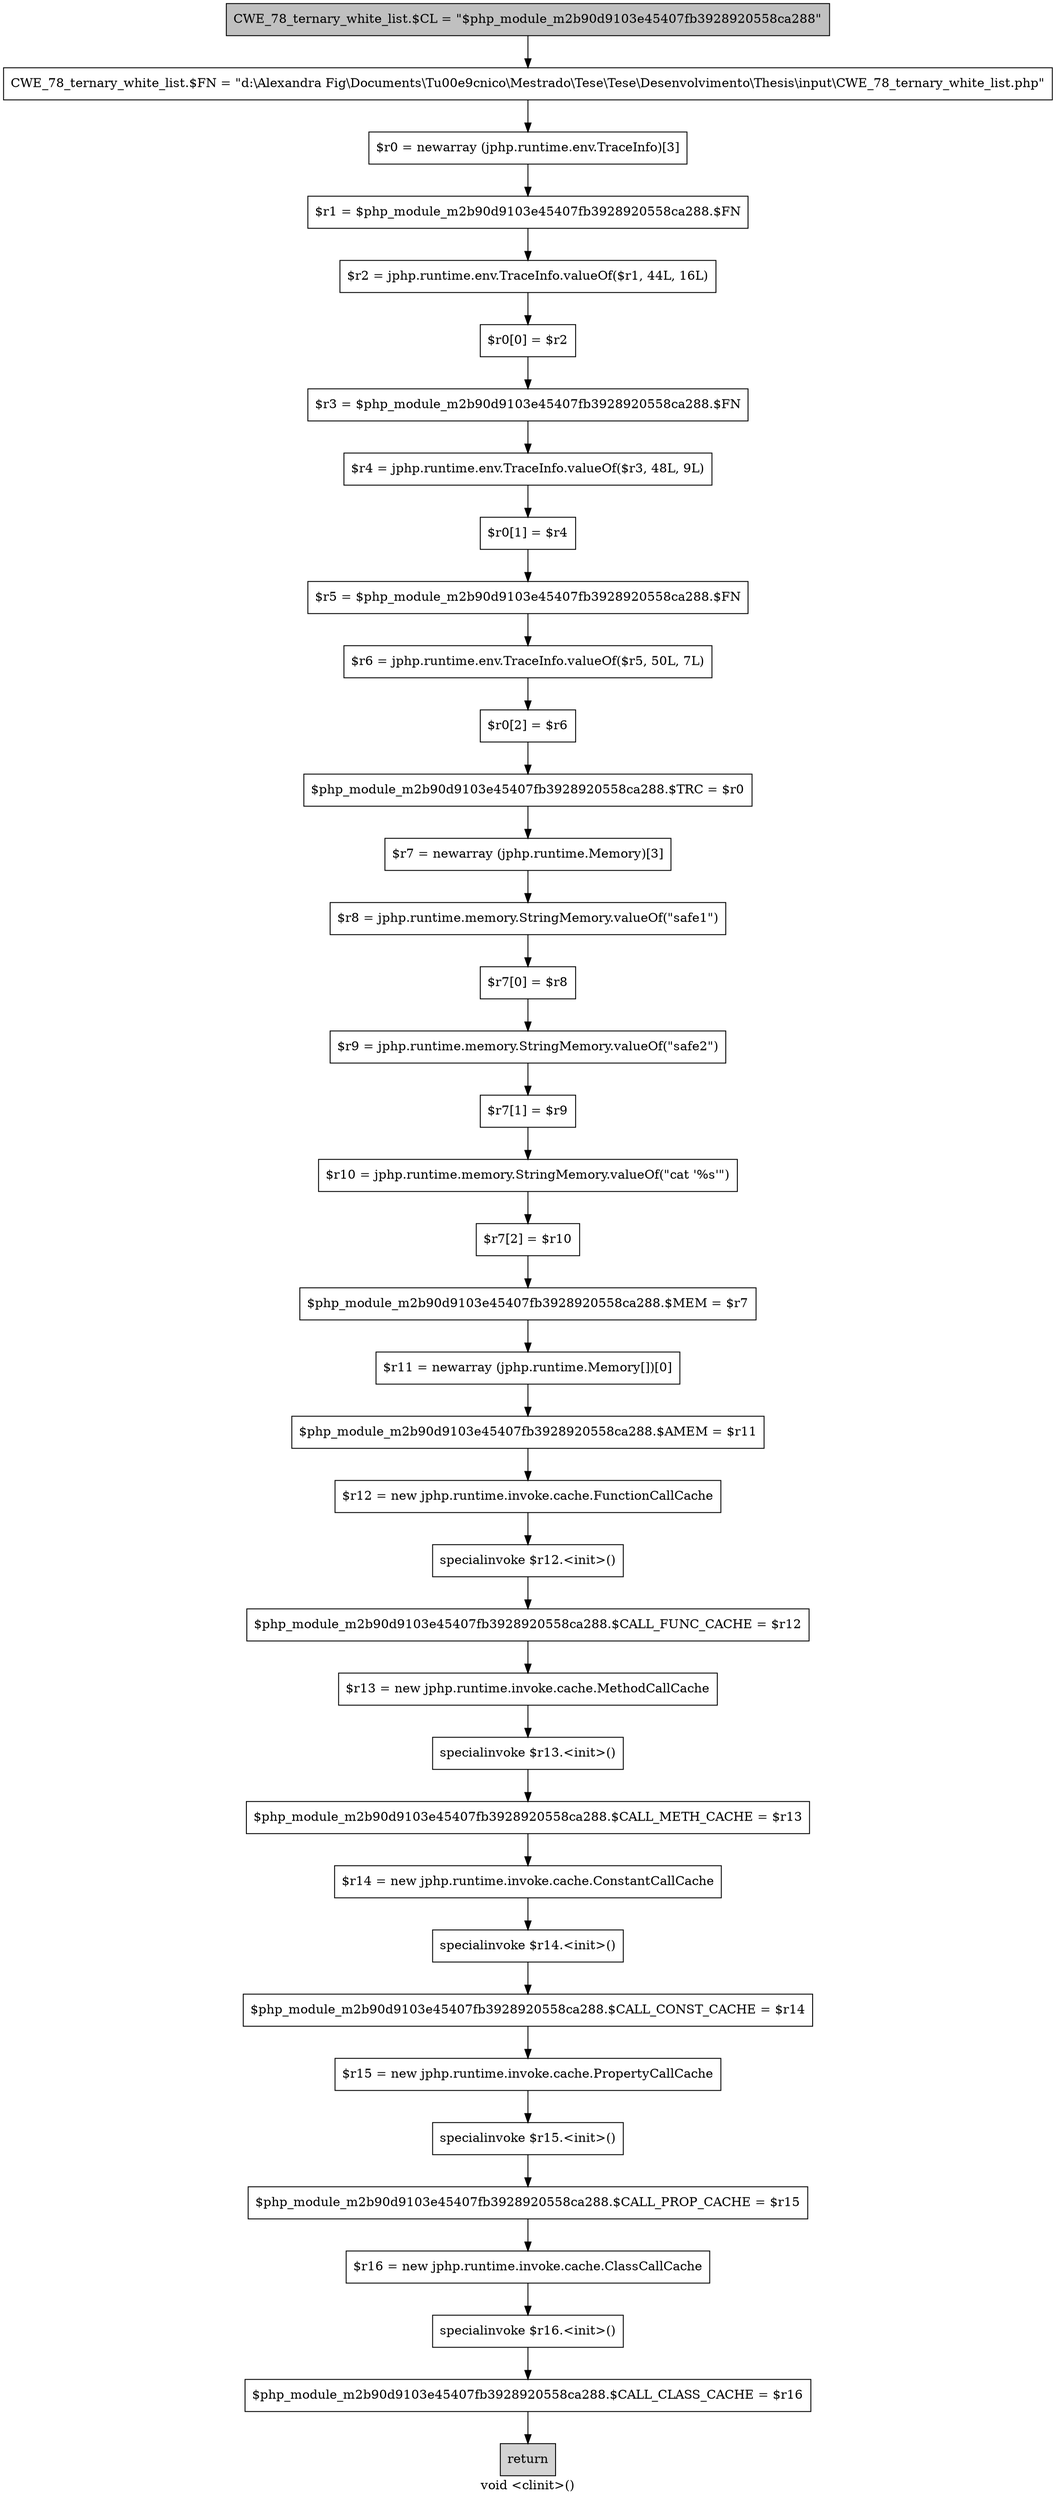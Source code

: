 digraph "void <clinit>()" {
    label="void <clinit>()";
    node [shape=box];
    "0" [style=filled,fillcolor=gray,label="CWE_78_ternary_white_list.$CL = \"$php_module_m2b90d9103e45407fb3928920558ca288\"",];
    "1" [label="CWE_78_ternary_white_list.$FN = \"d:\\Alexandra Fig\\Documents\\T\u00e9cnico\\Mestrado\\Tese\\Tese\\Desenvolvimento\\Thesis\\input\\CWE_78_ternary_white_list.php\"",];
    "0"->"1";
    "2" [label="$r0 = newarray (jphp.runtime.env.TraceInfo)[3]",];
    "1"->"2";
    "3" [label="$r1 = $php_module_m2b90d9103e45407fb3928920558ca288.$FN",];
    "2"->"3";
    "4" [label="$r2 = jphp.runtime.env.TraceInfo.valueOf($r1, 44L, 16L)",];
    "3"->"4";
    "5" [label="$r0[0] = $r2",];
    "4"->"5";
    "6" [label="$r3 = $php_module_m2b90d9103e45407fb3928920558ca288.$FN",];
    "5"->"6";
    "7" [label="$r4 = jphp.runtime.env.TraceInfo.valueOf($r3, 48L, 9L)",];
    "6"->"7";
    "8" [label="$r0[1] = $r4",];
    "7"->"8";
    "9" [label="$r5 = $php_module_m2b90d9103e45407fb3928920558ca288.$FN",];
    "8"->"9";
    "10" [label="$r6 = jphp.runtime.env.TraceInfo.valueOf($r5, 50L, 7L)",];
    "9"->"10";
    "11" [label="$r0[2] = $r6",];
    "10"->"11";
    "12" [label="$php_module_m2b90d9103e45407fb3928920558ca288.$TRC = $r0",];
    "11"->"12";
    "13" [label="$r7 = newarray (jphp.runtime.Memory)[3]",];
    "12"->"13";
    "14" [label="$r8 = jphp.runtime.memory.StringMemory.valueOf(\"safe1\")",];
    "13"->"14";
    "15" [label="$r7[0] = $r8",];
    "14"->"15";
    "16" [label="$r9 = jphp.runtime.memory.StringMemory.valueOf(\"safe2\")",];
    "15"->"16";
    "17" [label="$r7[1] = $r9",];
    "16"->"17";
    "18" [label="$r10 = jphp.runtime.memory.StringMemory.valueOf(\"cat \'%s\'\")",];
    "17"->"18";
    "19" [label="$r7[2] = $r10",];
    "18"->"19";
    "20" [label="$php_module_m2b90d9103e45407fb3928920558ca288.$MEM = $r7",];
    "19"->"20";
    "21" [label="$r11 = newarray (jphp.runtime.Memory[])[0]",];
    "20"->"21";
    "22" [label="$php_module_m2b90d9103e45407fb3928920558ca288.$AMEM = $r11",];
    "21"->"22";
    "23" [label="$r12 = new jphp.runtime.invoke.cache.FunctionCallCache",];
    "22"->"23";
    "24" [label="specialinvoke $r12.<init>()",];
    "23"->"24";
    "25" [label="$php_module_m2b90d9103e45407fb3928920558ca288.$CALL_FUNC_CACHE = $r12",];
    "24"->"25";
    "26" [label="$r13 = new jphp.runtime.invoke.cache.MethodCallCache",];
    "25"->"26";
    "27" [label="specialinvoke $r13.<init>()",];
    "26"->"27";
    "28" [label="$php_module_m2b90d9103e45407fb3928920558ca288.$CALL_METH_CACHE = $r13",];
    "27"->"28";
    "29" [label="$r14 = new jphp.runtime.invoke.cache.ConstantCallCache",];
    "28"->"29";
    "30" [label="specialinvoke $r14.<init>()",];
    "29"->"30";
    "31" [label="$php_module_m2b90d9103e45407fb3928920558ca288.$CALL_CONST_CACHE = $r14",];
    "30"->"31";
    "32" [label="$r15 = new jphp.runtime.invoke.cache.PropertyCallCache",];
    "31"->"32";
    "33" [label="specialinvoke $r15.<init>()",];
    "32"->"33";
    "34" [label="$php_module_m2b90d9103e45407fb3928920558ca288.$CALL_PROP_CACHE = $r15",];
    "33"->"34";
    "35" [label="$r16 = new jphp.runtime.invoke.cache.ClassCallCache",];
    "34"->"35";
    "36" [label="specialinvoke $r16.<init>()",];
    "35"->"36";
    "37" [label="$php_module_m2b90d9103e45407fb3928920558ca288.$CALL_CLASS_CACHE = $r16",];
    "36"->"37";
    "38" [style=filled,fillcolor=lightgray,label="return",];
    "37"->"38";
}
